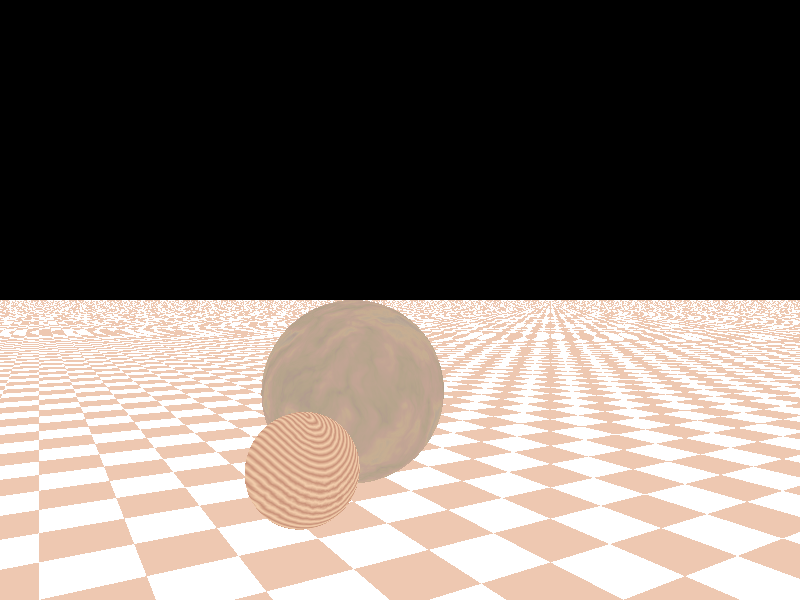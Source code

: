 
#include "colors.inc"
#include "glass.inc"
#include "golds.inc"
#include "metals.inc"
#include "stones.inc"
#include "woods.inc"
// plane
// {
//   <0,1,0,>,2
//   texture {pigment {White}}
// }

light_source {
  <-5,20,50>  
  color White 
}

light_source {
  <-50,50, 50>  
  color Blue 
}

camera {
  location <-2,1,-5>
  look_at <1,1,0>     
}  
plane
{
    -y, 2
    pigment {checker White Tan}
}


sphere { <1,0,1>, 1 texture {T_Stone1} }
sphere { <0,-0.5,0>, 0.5 texture {T_Wood1} }